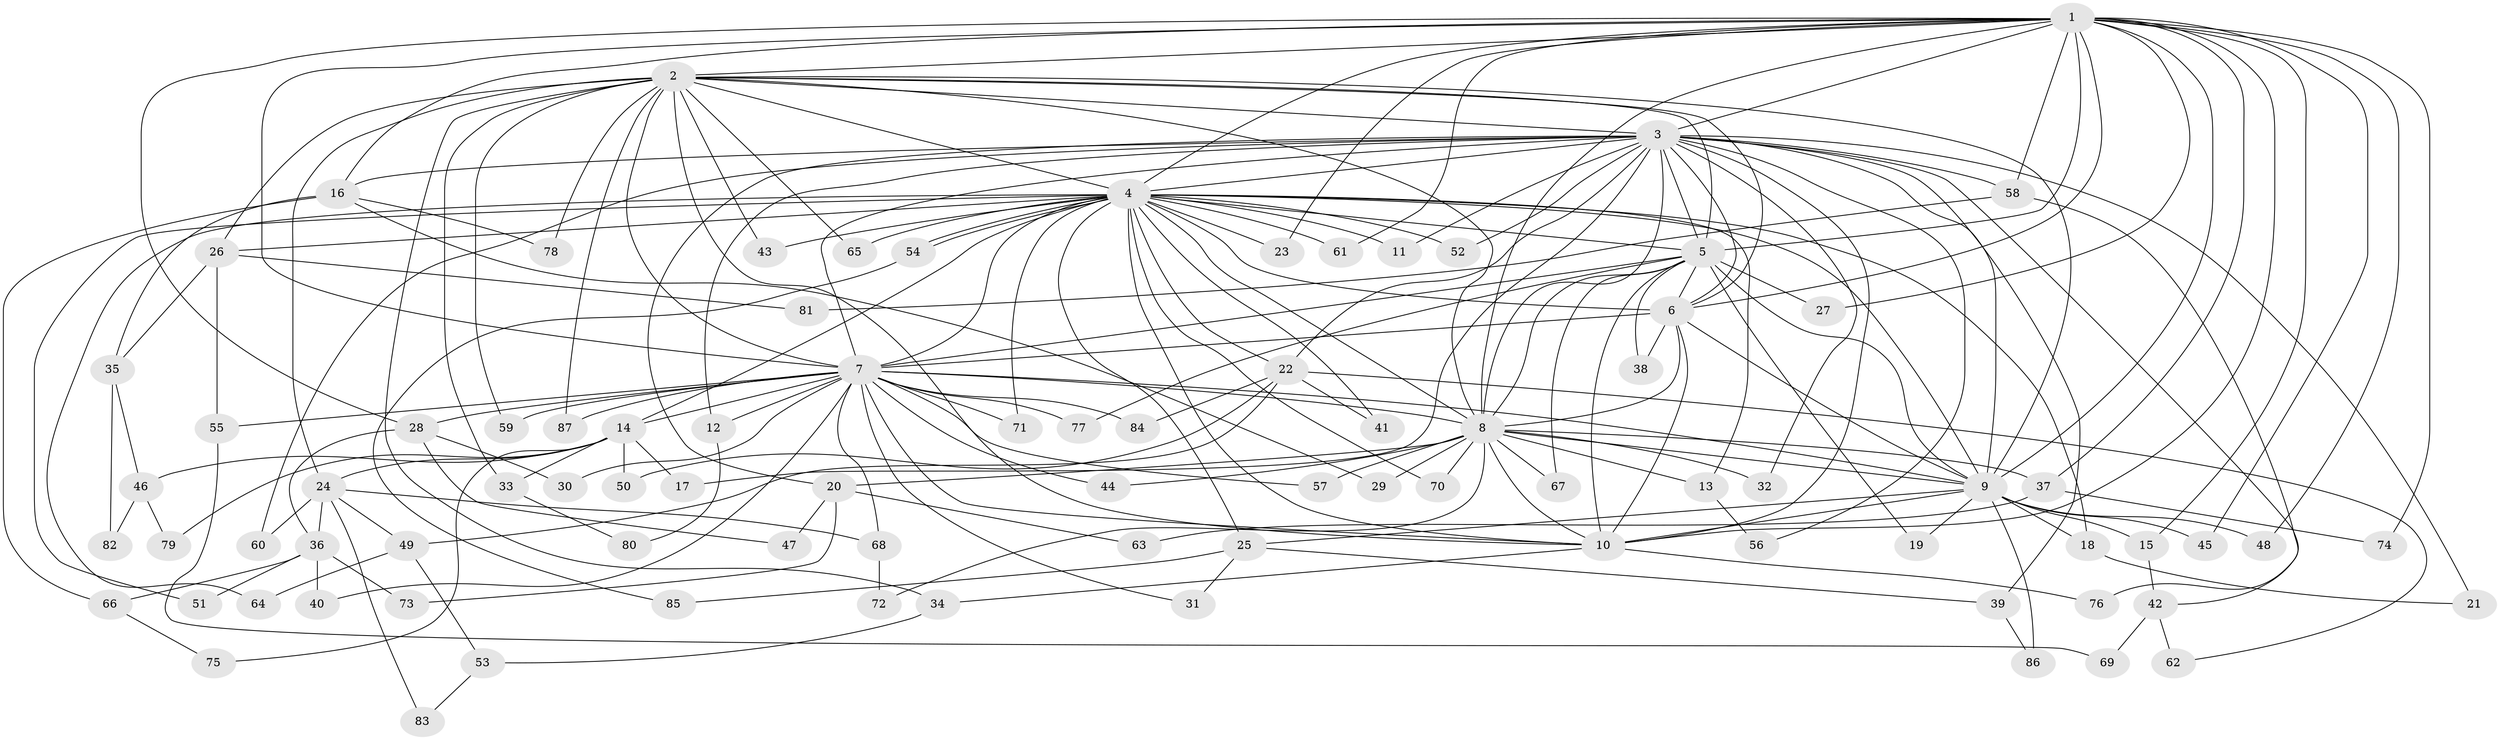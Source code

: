 // coarse degree distribution, {17: 0.030303030303030304, 24: 0.015151515151515152, 29: 0.015151515151515152, 8: 0.015151515151515152, 23: 0.015151515151515152, 19: 0.015151515151515152, 13: 0.015151515151515152, 10: 0.015151515151515152, 2: 0.5757575757575758, 3: 0.09090909090909091, 9: 0.015151515151515152, 5: 0.06060606060606061, 7: 0.015151515151515152, 6: 0.045454545454545456, 1: 0.030303030303030304, 4: 0.030303030303030304}
// Generated by graph-tools (version 1.1) at 2025/41/03/06/25 10:41:43]
// undirected, 87 vertices, 199 edges
graph export_dot {
graph [start="1"]
  node [color=gray90,style=filled];
  1;
  2;
  3;
  4;
  5;
  6;
  7;
  8;
  9;
  10;
  11;
  12;
  13;
  14;
  15;
  16;
  17;
  18;
  19;
  20;
  21;
  22;
  23;
  24;
  25;
  26;
  27;
  28;
  29;
  30;
  31;
  32;
  33;
  34;
  35;
  36;
  37;
  38;
  39;
  40;
  41;
  42;
  43;
  44;
  45;
  46;
  47;
  48;
  49;
  50;
  51;
  52;
  53;
  54;
  55;
  56;
  57;
  58;
  59;
  60;
  61;
  62;
  63;
  64;
  65;
  66;
  67;
  68;
  69;
  70;
  71;
  72;
  73;
  74;
  75;
  76;
  77;
  78;
  79;
  80;
  81;
  82;
  83;
  84;
  85;
  86;
  87;
  1 -- 2;
  1 -- 3;
  1 -- 4;
  1 -- 5;
  1 -- 6;
  1 -- 7;
  1 -- 8;
  1 -- 9;
  1 -- 10;
  1 -- 15;
  1 -- 16;
  1 -- 23;
  1 -- 27;
  1 -- 28;
  1 -- 37;
  1 -- 45;
  1 -- 48;
  1 -- 58;
  1 -- 61;
  1 -- 74;
  2 -- 3;
  2 -- 4;
  2 -- 5;
  2 -- 6;
  2 -- 7;
  2 -- 8;
  2 -- 9;
  2 -- 10;
  2 -- 24;
  2 -- 26;
  2 -- 33;
  2 -- 34;
  2 -- 43;
  2 -- 59;
  2 -- 65;
  2 -- 78;
  2 -- 87;
  3 -- 4;
  3 -- 5;
  3 -- 6;
  3 -- 7;
  3 -- 8;
  3 -- 9;
  3 -- 10;
  3 -- 11;
  3 -- 12;
  3 -- 16;
  3 -- 17;
  3 -- 20;
  3 -- 21;
  3 -- 22;
  3 -- 32;
  3 -- 39;
  3 -- 42;
  3 -- 52;
  3 -- 56;
  3 -- 58;
  3 -- 60;
  4 -- 5;
  4 -- 6;
  4 -- 7;
  4 -- 8;
  4 -- 9;
  4 -- 10;
  4 -- 11;
  4 -- 13;
  4 -- 14;
  4 -- 18;
  4 -- 22;
  4 -- 23;
  4 -- 25;
  4 -- 26;
  4 -- 41;
  4 -- 43;
  4 -- 51;
  4 -- 52;
  4 -- 54;
  4 -- 54;
  4 -- 61;
  4 -- 64;
  4 -- 65;
  4 -- 70;
  4 -- 71;
  5 -- 6;
  5 -- 7;
  5 -- 8;
  5 -- 9;
  5 -- 10;
  5 -- 19;
  5 -- 27;
  5 -- 38;
  5 -- 67;
  5 -- 77;
  6 -- 7;
  6 -- 8;
  6 -- 9;
  6 -- 10;
  6 -- 38;
  7 -- 8;
  7 -- 9;
  7 -- 10;
  7 -- 12;
  7 -- 14;
  7 -- 28;
  7 -- 30;
  7 -- 31;
  7 -- 40;
  7 -- 44;
  7 -- 55;
  7 -- 57;
  7 -- 59;
  7 -- 68;
  7 -- 71;
  7 -- 77;
  7 -- 84;
  7 -- 87;
  8 -- 9;
  8 -- 10;
  8 -- 13;
  8 -- 20;
  8 -- 29;
  8 -- 32;
  8 -- 37;
  8 -- 44;
  8 -- 57;
  8 -- 67;
  8 -- 70;
  8 -- 72;
  9 -- 10;
  9 -- 15;
  9 -- 18;
  9 -- 19;
  9 -- 25;
  9 -- 45;
  9 -- 48;
  9 -- 86;
  10 -- 34;
  10 -- 76;
  12 -- 80;
  13 -- 56;
  14 -- 17;
  14 -- 24;
  14 -- 33;
  14 -- 46;
  14 -- 50;
  14 -- 75;
  14 -- 79;
  15 -- 42;
  16 -- 29;
  16 -- 35;
  16 -- 66;
  16 -- 78;
  18 -- 21;
  20 -- 47;
  20 -- 63;
  20 -- 73;
  22 -- 41;
  22 -- 49;
  22 -- 50;
  22 -- 62;
  22 -- 84;
  24 -- 36;
  24 -- 49;
  24 -- 60;
  24 -- 68;
  24 -- 83;
  25 -- 31;
  25 -- 39;
  25 -- 85;
  26 -- 35;
  26 -- 55;
  26 -- 81;
  28 -- 30;
  28 -- 36;
  28 -- 47;
  33 -- 80;
  34 -- 53;
  35 -- 46;
  35 -- 82;
  36 -- 40;
  36 -- 51;
  36 -- 66;
  36 -- 73;
  37 -- 63;
  37 -- 74;
  39 -- 86;
  42 -- 62;
  42 -- 69;
  46 -- 79;
  46 -- 82;
  49 -- 53;
  49 -- 64;
  53 -- 83;
  54 -- 85;
  55 -- 69;
  58 -- 76;
  58 -- 81;
  66 -- 75;
  68 -- 72;
}
